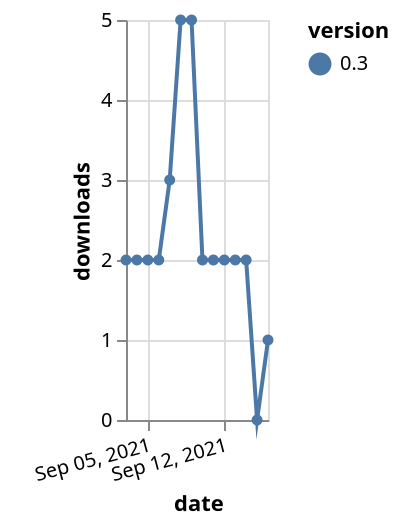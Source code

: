 {"$schema": "https://vega.github.io/schema/vega-lite/v5.json", "description": "A simple bar chart with embedded data.", "data": {"values": [{"date": "2021-09-03", "total": 2463, "delta": 2, "version": "0.3"}, {"date": "2021-09-04", "total": 2465, "delta": 2, "version": "0.3"}, {"date": "2021-09-05", "total": 2467, "delta": 2, "version": "0.3"}, {"date": "2021-09-06", "total": 2469, "delta": 2, "version": "0.3"}, {"date": "2021-09-07", "total": 2472, "delta": 3, "version": "0.3"}, {"date": "2021-09-08", "total": 2477, "delta": 5, "version": "0.3"}, {"date": "2021-09-09", "total": 2482, "delta": 5, "version": "0.3"}, {"date": "2021-09-10", "total": 2484, "delta": 2, "version": "0.3"}, {"date": "2021-09-11", "total": 2486, "delta": 2, "version": "0.3"}, {"date": "2021-09-12", "total": 2488, "delta": 2, "version": "0.3"}, {"date": "2021-09-13", "total": 2490, "delta": 2, "version": "0.3"}, {"date": "2021-09-14", "total": 2492, "delta": 2, "version": "0.3"}, {"date": "2021-09-15", "total": 2492, "delta": 0, "version": "0.3"}, {"date": "2021-09-16", "total": 2493, "delta": 1, "version": "0.3"}]}, "width": "container", "mark": {"type": "line", "point": {"filled": true}}, "encoding": {"x": {"field": "date", "type": "temporal", "timeUnit": "yearmonthdate", "title": "date", "axis": {"labelAngle": -15}}, "y": {"field": "delta", "type": "quantitative", "title": "downloads"}, "color": {"field": "version", "type": "nominal"}, "tooltip": {"field": "delta"}}}